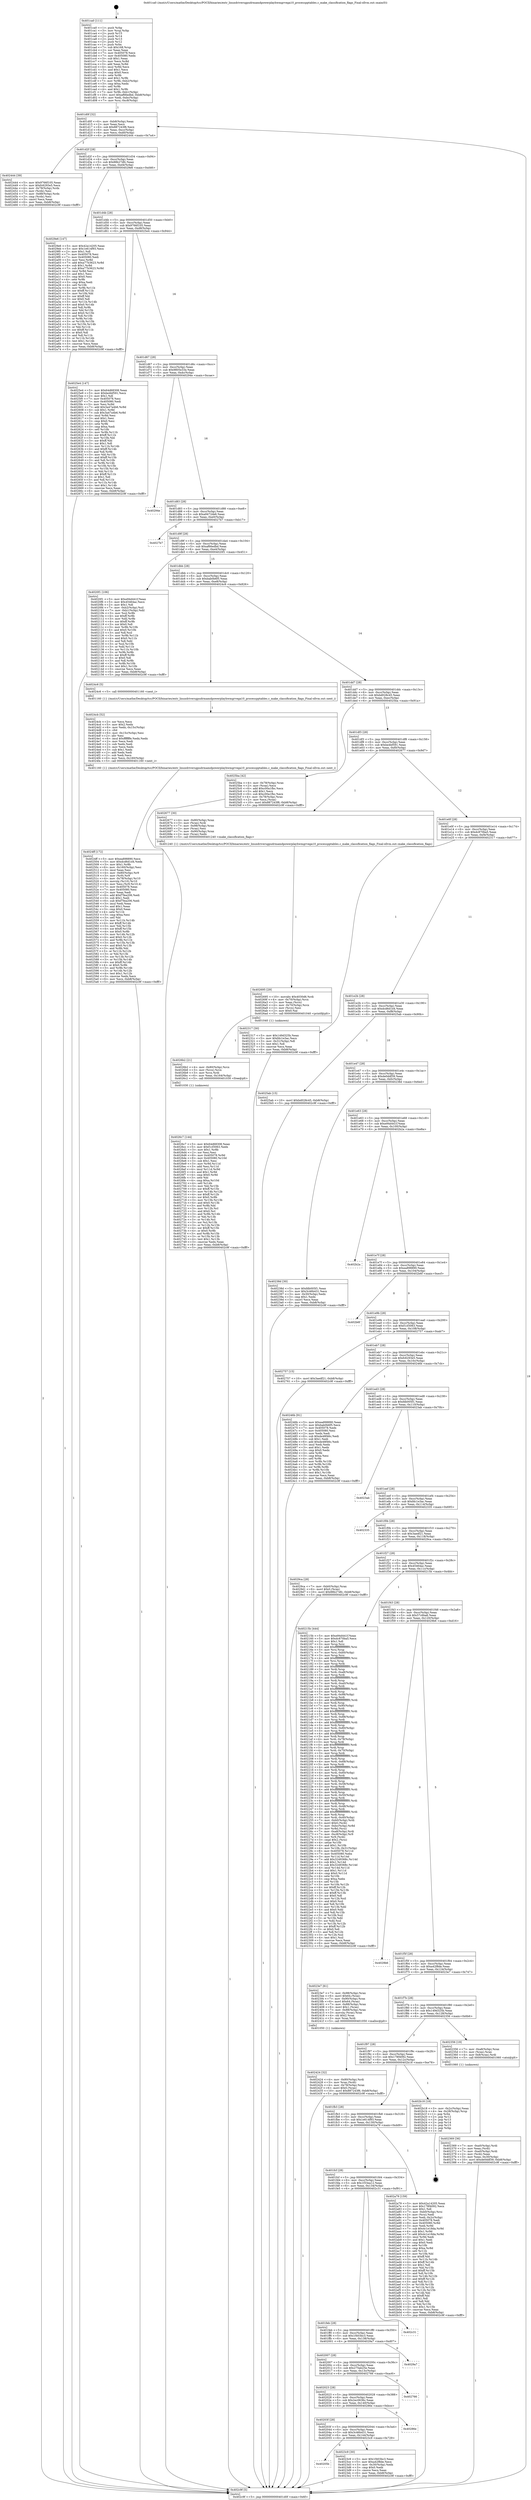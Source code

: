 digraph "0x401ca0" {
  label = "0x401ca0 (/mnt/c/Users/mathe/Desktop/tcc/POCII/binaries/extr_linuxdriversgpudrmamdpowerplayhwmgrvega10_processpptables.c_make_classification_flags_Final-ollvm.out::main(0))"
  labelloc = "t"
  node[shape=record]

  Entry [label="",width=0.3,height=0.3,shape=circle,fillcolor=black,style=filled]
  "0x401d0f" [label="{
     0x401d0f [32]\l
     | [instrs]\l
     &nbsp;&nbsp;0x401d0f \<+6\>: mov -0xb8(%rbp),%eax\l
     &nbsp;&nbsp;0x401d15 \<+2\>: mov %eax,%ecx\l
     &nbsp;&nbsp;0x401d17 \<+6\>: sub $0x887243f6,%ecx\l
     &nbsp;&nbsp;0x401d1d \<+6\>: mov %eax,-0xcc(%rbp)\l
     &nbsp;&nbsp;0x401d23 \<+6\>: mov %ecx,-0xd0(%rbp)\l
     &nbsp;&nbsp;0x401d29 \<+6\>: je 0000000000402444 \<main+0x7a4\>\l
  }"]
  "0x402444" [label="{
     0x402444 [39]\l
     | [instrs]\l
     &nbsp;&nbsp;0x402444 \<+5\>: mov $0x9766f105,%eax\l
     &nbsp;&nbsp;0x402449 \<+5\>: mov $0xfc6293e5,%ecx\l
     &nbsp;&nbsp;0x40244e \<+4\>: mov -0x78(%rbp),%rdx\l
     &nbsp;&nbsp;0x402452 \<+2\>: mov (%rdx),%esi\l
     &nbsp;&nbsp;0x402454 \<+7\>: mov -0x88(%rbp),%rdx\l
     &nbsp;&nbsp;0x40245b \<+2\>: cmp (%rdx),%esi\l
     &nbsp;&nbsp;0x40245d \<+3\>: cmovl %ecx,%eax\l
     &nbsp;&nbsp;0x402460 \<+6\>: mov %eax,-0xb8(%rbp)\l
     &nbsp;&nbsp;0x402466 \<+5\>: jmp 0000000000402c9f \<main+0xfff\>\l
  }"]
  "0x401d2f" [label="{
     0x401d2f [28]\l
     | [instrs]\l
     &nbsp;&nbsp;0x401d2f \<+5\>: jmp 0000000000401d34 \<main+0x94\>\l
     &nbsp;&nbsp;0x401d34 \<+6\>: mov -0xcc(%rbp),%eax\l
     &nbsp;&nbsp;0x401d3a \<+5\>: sub $0x88b27dfc,%eax\l
     &nbsp;&nbsp;0x401d3f \<+6\>: mov %eax,-0xd4(%rbp)\l
     &nbsp;&nbsp;0x401d45 \<+6\>: je 00000000004029e6 \<main+0xd46\>\l
  }"]
  Exit [label="",width=0.3,height=0.3,shape=circle,fillcolor=black,style=filled,peripheries=2]
  "0x4029e6" [label="{
     0x4029e6 [147]\l
     | [instrs]\l
     &nbsp;&nbsp;0x4029e6 \<+5\>: mov $0x42a14205,%eax\l
     &nbsp;&nbsp;0x4029eb \<+5\>: mov $0x1e614f93,%ecx\l
     &nbsp;&nbsp;0x4029f0 \<+2\>: mov $0x1,%dl\l
     &nbsp;&nbsp;0x4029f2 \<+7\>: mov 0x405078,%esi\l
     &nbsp;&nbsp;0x4029f9 \<+7\>: mov 0x405080,%edi\l
     &nbsp;&nbsp;0x402a00 \<+3\>: mov %esi,%r8d\l
     &nbsp;&nbsp;0x402a03 \<+7\>: add $0xa77b3623,%r8d\l
     &nbsp;&nbsp;0x402a0a \<+4\>: sub $0x1,%r8d\l
     &nbsp;&nbsp;0x402a0e \<+7\>: sub $0xa77b3623,%r8d\l
     &nbsp;&nbsp;0x402a15 \<+4\>: imul %r8d,%esi\l
     &nbsp;&nbsp;0x402a19 \<+3\>: and $0x1,%esi\l
     &nbsp;&nbsp;0x402a1c \<+3\>: cmp $0x0,%esi\l
     &nbsp;&nbsp;0x402a1f \<+4\>: sete %r9b\l
     &nbsp;&nbsp;0x402a23 \<+3\>: cmp $0xa,%edi\l
     &nbsp;&nbsp;0x402a26 \<+4\>: setl %r10b\l
     &nbsp;&nbsp;0x402a2a \<+3\>: mov %r9b,%r11b\l
     &nbsp;&nbsp;0x402a2d \<+4\>: xor $0xff,%r11b\l
     &nbsp;&nbsp;0x402a31 \<+3\>: mov %r10b,%bl\l
     &nbsp;&nbsp;0x402a34 \<+3\>: xor $0xff,%bl\l
     &nbsp;&nbsp;0x402a37 \<+3\>: xor $0x0,%dl\l
     &nbsp;&nbsp;0x402a3a \<+3\>: mov %r11b,%r14b\l
     &nbsp;&nbsp;0x402a3d \<+4\>: and $0x0,%r14b\l
     &nbsp;&nbsp;0x402a41 \<+3\>: and %dl,%r9b\l
     &nbsp;&nbsp;0x402a44 \<+3\>: mov %bl,%r15b\l
     &nbsp;&nbsp;0x402a47 \<+4\>: and $0x0,%r15b\l
     &nbsp;&nbsp;0x402a4b \<+3\>: and %dl,%r10b\l
     &nbsp;&nbsp;0x402a4e \<+3\>: or %r9b,%r14b\l
     &nbsp;&nbsp;0x402a51 \<+3\>: or %r10b,%r15b\l
     &nbsp;&nbsp;0x402a54 \<+3\>: xor %r15b,%r14b\l
     &nbsp;&nbsp;0x402a57 \<+3\>: or %bl,%r11b\l
     &nbsp;&nbsp;0x402a5a \<+4\>: xor $0xff,%r11b\l
     &nbsp;&nbsp;0x402a5e \<+3\>: or $0x0,%dl\l
     &nbsp;&nbsp;0x402a61 \<+3\>: and %dl,%r11b\l
     &nbsp;&nbsp;0x402a64 \<+3\>: or %r11b,%r14b\l
     &nbsp;&nbsp;0x402a67 \<+4\>: test $0x1,%r14b\l
     &nbsp;&nbsp;0x402a6b \<+3\>: cmovne %ecx,%eax\l
     &nbsp;&nbsp;0x402a6e \<+6\>: mov %eax,-0xb8(%rbp)\l
     &nbsp;&nbsp;0x402a74 \<+5\>: jmp 0000000000402c9f \<main+0xfff\>\l
  }"]
  "0x401d4b" [label="{
     0x401d4b [28]\l
     | [instrs]\l
     &nbsp;&nbsp;0x401d4b \<+5\>: jmp 0000000000401d50 \<main+0xb0\>\l
     &nbsp;&nbsp;0x401d50 \<+6\>: mov -0xcc(%rbp),%eax\l
     &nbsp;&nbsp;0x401d56 \<+5\>: sub $0x9766f105,%eax\l
     &nbsp;&nbsp;0x401d5b \<+6\>: mov %eax,-0xd8(%rbp)\l
     &nbsp;&nbsp;0x401d61 \<+6\>: je 00000000004025e4 \<main+0x944\>\l
  }"]
  "0x4026c7" [label="{
     0x4026c7 [144]\l
     | [instrs]\l
     &nbsp;&nbsp;0x4026c7 \<+5\>: mov $0x64d68308,%eax\l
     &nbsp;&nbsp;0x4026cc \<+5\>: mov $0xf1cf3063,%edx\l
     &nbsp;&nbsp;0x4026d1 \<+3\>: mov $0x1,%r8b\l
     &nbsp;&nbsp;0x4026d4 \<+2\>: xor %esi,%esi\l
     &nbsp;&nbsp;0x4026d6 \<+8\>: mov 0x405078,%r9d\l
     &nbsp;&nbsp;0x4026de \<+8\>: mov 0x405080,%r10d\l
     &nbsp;&nbsp;0x4026e6 \<+3\>: sub $0x1,%esi\l
     &nbsp;&nbsp;0x4026e9 \<+3\>: mov %r9d,%r11d\l
     &nbsp;&nbsp;0x4026ec \<+3\>: add %esi,%r11d\l
     &nbsp;&nbsp;0x4026ef \<+4\>: imul %r11d,%r9d\l
     &nbsp;&nbsp;0x4026f3 \<+4\>: and $0x1,%r9d\l
     &nbsp;&nbsp;0x4026f7 \<+4\>: cmp $0x0,%r9d\l
     &nbsp;&nbsp;0x4026fb \<+3\>: sete %bl\l
     &nbsp;&nbsp;0x4026fe \<+4\>: cmp $0xa,%r10d\l
     &nbsp;&nbsp;0x402702 \<+4\>: setl %r14b\l
     &nbsp;&nbsp;0x402706 \<+3\>: mov %bl,%r15b\l
     &nbsp;&nbsp;0x402709 \<+4\>: xor $0xff,%r15b\l
     &nbsp;&nbsp;0x40270d \<+3\>: mov %r14b,%r12b\l
     &nbsp;&nbsp;0x402710 \<+4\>: xor $0xff,%r12b\l
     &nbsp;&nbsp;0x402714 \<+4\>: xor $0x0,%r8b\l
     &nbsp;&nbsp;0x402718 \<+3\>: mov %r15b,%r13b\l
     &nbsp;&nbsp;0x40271b \<+4\>: and $0x0,%r13b\l
     &nbsp;&nbsp;0x40271f \<+3\>: and %r8b,%bl\l
     &nbsp;&nbsp;0x402722 \<+3\>: mov %r12b,%cl\l
     &nbsp;&nbsp;0x402725 \<+3\>: and $0x0,%cl\l
     &nbsp;&nbsp;0x402728 \<+3\>: and %r8b,%r14b\l
     &nbsp;&nbsp;0x40272b \<+3\>: or %bl,%r13b\l
     &nbsp;&nbsp;0x40272e \<+3\>: or %r14b,%cl\l
     &nbsp;&nbsp;0x402731 \<+3\>: xor %cl,%r13b\l
     &nbsp;&nbsp;0x402734 \<+3\>: or %r12b,%r15b\l
     &nbsp;&nbsp;0x402737 \<+4\>: xor $0xff,%r15b\l
     &nbsp;&nbsp;0x40273b \<+4\>: or $0x0,%r8b\l
     &nbsp;&nbsp;0x40273f \<+3\>: and %r8b,%r15b\l
     &nbsp;&nbsp;0x402742 \<+3\>: or %r15b,%r13b\l
     &nbsp;&nbsp;0x402745 \<+4\>: test $0x1,%r13b\l
     &nbsp;&nbsp;0x402749 \<+3\>: cmovne %edx,%eax\l
     &nbsp;&nbsp;0x40274c \<+6\>: mov %eax,-0xb8(%rbp)\l
     &nbsp;&nbsp;0x402752 \<+5\>: jmp 0000000000402c9f \<main+0xfff\>\l
  }"]
  "0x4025e4" [label="{
     0x4025e4 [147]\l
     | [instrs]\l
     &nbsp;&nbsp;0x4025e4 \<+5\>: mov $0x64d68308,%eax\l
     &nbsp;&nbsp;0x4025e9 \<+5\>: mov $0xbe4bf591,%ecx\l
     &nbsp;&nbsp;0x4025ee \<+2\>: mov $0x1,%dl\l
     &nbsp;&nbsp;0x4025f0 \<+7\>: mov 0x405078,%esi\l
     &nbsp;&nbsp;0x4025f7 \<+7\>: mov 0x405080,%edi\l
     &nbsp;&nbsp;0x4025fe \<+3\>: mov %esi,%r8d\l
     &nbsp;&nbsp;0x402601 \<+7\>: add $0x3a47a4b6,%r8d\l
     &nbsp;&nbsp;0x402608 \<+4\>: sub $0x1,%r8d\l
     &nbsp;&nbsp;0x40260c \<+7\>: sub $0x3a47a4b6,%r8d\l
     &nbsp;&nbsp;0x402613 \<+4\>: imul %r8d,%esi\l
     &nbsp;&nbsp;0x402617 \<+3\>: and $0x1,%esi\l
     &nbsp;&nbsp;0x40261a \<+3\>: cmp $0x0,%esi\l
     &nbsp;&nbsp;0x40261d \<+4\>: sete %r9b\l
     &nbsp;&nbsp;0x402621 \<+3\>: cmp $0xa,%edi\l
     &nbsp;&nbsp;0x402624 \<+4\>: setl %r10b\l
     &nbsp;&nbsp;0x402628 \<+3\>: mov %r9b,%r11b\l
     &nbsp;&nbsp;0x40262b \<+4\>: xor $0xff,%r11b\l
     &nbsp;&nbsp;0x40262f \<+3\>: mov %r10b,%bl\l
     &nbsp;&nbsp;0x402632 \<+3\>: xor $0xff,%bl\l
     &nbsp;&nbsp;0x402635 \<+3\>: xor $0x1,%dl\l
     &nbsp;&nbsp;0x402638 \<+3\>: mov %r11b,%r14b\l
     &nbsp;&nbsp;0x40263b \<+4\>: and $0xff,%r14b\l
     &nbsp;&nbsp;0x40263f \<+3\>: and %dl,%r9b\l
     &nbsp;&nbsp;0x402642 \<+3\>: mov %bl,%r15b\l
     &nbsp;&nbsp;0x402645 \<+4\>: and $0xff,%r15b\l
     &nbsp;&nbsp;0x402649 \<+3\>: and %dl,%r10b\l
     &nbsp;&nbsp;0x40264c \<+3\>: or %r9b,%r14b\l
     &nbsp;&nbsp;0x40264f \<+3\>: or %r10b,%r15b\l
     &nbsp;&nbsp;0x402652 \<+3\>: xor %r15b,%r14b\l
     &nbsp;&nbsp;0x402655 \<+3\>: or %bl,%r11b\l
     &nbsp;&nbsp;0x402658 \<+4\>: xor $0xff,%r11b\l
     &nbsp;&nbsp;0x40265c \<+3\>: or $0x1,%dl\l
     &nbsp;&nbsp;0x40265f \<+3\>: and %dl,%r11b\l
     &nbsp;&nbsp;0x402662 \<+3\>: or %r11b,%r14b\l
     &nbsp;&nbsp;0x402665 \<+4\>: test $0x1,%r14b\l
     &nbsp;&nbsp;0x402669 \<+3\>: cmovne %ecx,%eax\l
     &nbsp;&nbsp;0x40266c \<+6\>: mov %eax,-0xb8(%rbp)\l
     &nbsp;&nbsp;0x402672 \<+5\>: jmp 0000000000402c9f \<main+0xfff\>\l
  }"]
  "0x401d67" [label="{
     0x401d67 [28]\l
     | [instrs]\l
     &nbsp;&nbsp;0x401d67 \<+5\>: jmp 0000000000401d6c \<main+0xcc\>\l
     &nbsp;&nbsp;0x401d6c \<+6\>: mov -0xcc(%rbp),%eax\l
     &nbsp;&nbsp;0x401d72 \<+5\>: sub $0x9805e33e,%eax\l
     &nbsp;&nbsp;0x401d77 \<+6\>: mov %eax,-0xdc(%rbp)\l
     &nbsp;&nbsp;0x401d7d \<+6\>: je 000000000040294e \<main+0xcae\>\l
  }"]
  "0x4026b2" [label="{
     0x4026b2 [21]\l
     | [instrs]\l
     &nbsp;&nbsp;0x4026b2 \<+4\>: mov -0x80(%rbp),%rcx\l
     &nbsp;&nbsp;0x4026b6 \<+3\>: mov (%rcx),%rcx\l
     &nbsp;&nbsp;0x4026b9 \<+3\>: mov %rcx,%rdi\l
     &nbsp;&nbsp;0x4026bc \<+6\>: mov %eax,-0x164(%rbp)\l
     &nbsp;&nbsp;0x4026c2 \<+5\>: call 0000000000401030 \<free@plt\>\l
     | [calls]\l
     &nbsp;&nbsp;0x401030 \{1\} (unknown)\l
  }"]
  "0x40294e" [label="{
     0x40294e\l
  }", style=dashed]
  "0x401d83" [label="{
     0x401d83 [28]\l
     | [instrs]\l
     &nbsp;&nbsp;0x401d83 \<+5\>: jmp 0000000000401d88 \<main+0xe8\>\l
     &nbsp;&nbsp;0x401d88 \<+6\>: mov -0xcc(%rbp),%eax\l
     &nbsp;&nbsp;0x401d8e \<+5\>: sub $0xa9472de6,%eax\l
     &nbsp;&nbsp;0x401d93 \<+6\>: mov %eax,-0xe0(%rbp)\l
     &nbsp;&nbsp;0x401d99 \<+6\>: je 00000000004027b7 \<main+0xb17\>\l
  }"]
  "0x402695" [label="{
     0x402695 [29]\l
     | [instrs]\l
     &nbsp;&nbsp;0x402695 \<+10\>: movabs $0x4030d6,%rdi\l
     &nbsp;&nbsp;0x40269f \<+4\>: mov -0x70(%rbp),%rcx\l
     &nbsp;&nbsp;0x4026a3 \<+2\>: mov %eax,(%rcx)\l
     &nbsp;&nbsp;0x4026a5 \<+4\>: mov -0x70(%rbp),%rcx\l
     &nbsp;&nbsp;0x4026a9 \<+2\>: mov (%rcx),%esi\l
     &nbsp;&nbsp;0x4026ab \<+2\>: mov $0x0,%al\l
     &nbsp;&nbsp;0x4026ad \<+5\>: call 0000000000401040 \<printf@plt\>\l
     | [calls]\l
     &nbsp;&nbsp;0x401040 \{1\} (unknown)\l
  }"]
  "0x4027b7" [label="{
     0x4027b7\l
  }", style=dashed]
  "0x401d9f" [label="{
     0x401d9f [28]\l
     | [instrs]\l
     &nbsp;&nbsp;0x401d9f \<+5\>: jmp 0000000000401da4 \<main+0x104\>\l
     &nbsp;&nbsp;0x401da4 \<+6\>: mov -0xcc(%rbp),%eax\l
     &nbsp;&nbsp;0x401daa \<+5\>: sub $0xaf66edbd,%eax\l
     &nbsp;&nbsp;0x401daf \<+6\>: mov %eax,-0xe4(%rbp)\l
     &nbsp;&nbsp;0x401db5 \<+6\>: je 00000000004020f1 \<main+0x451\>\l
  }"]
  "0x4024ff" [label="{
     0x4024ff [172]\l
     | [instrs]\l
     &nbsp;&nbsp;0x4024ff \<+5\>: mov $0xea898890,%ecx\l
     &nbsp;&nbsp;0x402504 \<+5\>: mov $0xdcd6d1d4,%edx\l
     &nbsp;&nbsp;0x402509 \<+3\>: mov $0x1,%r8b\l
     &nbsp;&nbsp;0x40250c \<+6\>: mov -0x160(%rbp),%esi\l
     &nbsp;&nbsp;0x402512 \<+3\>: imul %eax,%esi\l
     &nbsp;&nbsp;0x402515 \<+4\>: mov -0x80(%rbp),%r9\l
     &nbsp;&nbsp;0x402519 \<+3\>: mov (%r9),%r9\l
     &nbsp;&nbsp;0x40251c \<+4\>: mov -0x78(%rbp),%r10\l
     &nbsp;&nbsp;0x402520 \<+3\>: movslq (%r10),%r10\l
     &nbsp;&nbsp;0x402523 \<+4\>: mov %esi,(%r9,%r10,4)\l
     &nbsp;&nbsp;0x402527 \<+7\>: mov 0x405078,%eax\l
     &nbsp;&nbsp;0x40252e \<+7\>: mov 0x405080,%esi\l
     &nbsp;&nbsp;0x402535 \<+2\>: mov %eax,%edi\l
     &nbsp;&nbsp;0x402537 \<+6\>: add $0xf7fea206,%edi\l
     &nbsp;&nbsp;0x40253d \<+3\>: sub $0x1,%edi\l
     &nbsp;&nbsp;0x402540 \<+6\>: sub $0xf7fea206,%edi\l
     &nbsp;&nbsp;0x402546 \<+3\>: imul %edi,%eax\l
     &nbsp;&nbsp;0x402549 \<+3\>: and $0x1,%eax\l
     &nbsp;&nbsp;0x40254c \<+3\>: cmp $0x0,%eax\l
     &nbsp;&nbsp;0x40254f \<+4\>: sete %r11b\l
     &nbsp;&nbsp;0x402553 \<+3\>: cmp $0xa,%esi\l
     &nbsp;&nbsp;0x402556 \<+3\>: setl %bl\l
     &nbsp;&nbsp;0x402559 \<+3\>: mov %r11b,%r14b\l
     &nbsp;&nbsp;0x40255c \<+4\>: xor $0xff,%r14b\l
     &nbsp;&nbsp;0x402560 \<+3\>: mov %bl,%r15b\l
     &nbsp;&nbsp;0x402563 \<+4\>: xor $0xff,%r15b\l
     &nbsp;&nbsp;0x402567 \<+4\>: xor $0x0,%r8b\l
     &nbsp;&nbsp;0x40256b \<+3\>: mov %r14b,%r12b\l
     &nbsp;&nbsp;0x40256e \<+4\>: and $0x0,%r12b\l
     &nbsp;&nbsp;0x402572 \<+3\>: and %r8b,%r11b\l
     &nbsp;&nbsp;0x402575 \<+3\>: mov %r15b,%r13b\l
     &nbsp;&nbsp;0x402578 \<+4\>: and $0x0,%r13b\l
     &nbsp;&nbsp;0x40257c \<+3\>: and %r8b,%bl\l
     &nbsp;&nbsp;0x40257f \<+3\>: or %r11b,%r12b\l
     &nbsp;&nbsp;0x402582 \<+3\>: or %bl,%r13b\l
     &nbsp;&nbsp;0x402585 \<+3\>: xor %r13b,%r12b\l
     &nbsp;&nbsp;0x402588 \<+3\>: or %r15b,%r14b\l
     &nbsp;&nbsp;0x40258b \<+4\>: xor $0xff,%r14b\l
     &nbsp;&nbsp;0x40258f \<+4\>: or $0x0,%r8b\l
     &nbsp;&nbsp;0x402593 \<+3\>: and %r8b,%r14b\l
     &nbsp;&nbsp;0x402596 \<+3\>: or %r14b,%r12b\l
     &nbsp;&nbsp;0x402599 \<+4\>: test $0x1,%r12b\l
     &nbsp;&nbsp;0x40259d \<+3\>: cmovne %edx,%ecx\l
     &nbsp;&nbsp;0x4025a0 \<+6\>: mov %ecx,-0xb8(%rbp)\l
     &nbsp;&nbsp;0x4025a6 \<+5\>: jmp 0000000000402c9f \<main+0xfff\>\l
  }"]
  "0x4020f1" [label="{
     0x4020f1 [106]\l
     | [instrs]\l
     &nbsp;&nbsp;0x4020f1 \<+5\>: mov $0xe94d441f,%eax\l
     &nbsp;&nbsp;0x4020f6 \<+5\>: mov $0x45464ac,%ecx\l
     &nbsp;&nbsp;0x4020fb \<+2\>: mov $0x1,%dl\l
     &nbsp;&nbsp;0x4020fd \<+7\>: mov -0xb2(%rbp),%sil\l
     &nbsp;&nbsp;0x402104 \<+7\>: mov -0xb1(%rbp),%dil\l
     &nbsp;&nbsp;0x40210b \<+3\>: mov %sil,%r8b\l
     &nbsp;&nbsp;0x40210e \<+4\>: xor $0xff,%r8b\l
     &nbsp;&nbsp;0x402112 \<+3\>: mov %dil,%r9b\l
     &nbsp;&nbsp;0x402115 \<+4\>: xor $0xff,%r9b\l
     &nbsp;&nbsp;0x402119 \<+3\>: xor $0x0,%dl\l
     &nbsp;&nbsp;0x40211c \<+3\>: mov %r8b,%r10b\l
     &nbsp;&nbsp;0x40211f \<+4\>: and $0x0,%r10b\l
     &nbsp;&nbsp;0x402123 \<+3\>: and %dl,%sil\l
     &nbsp;&nbsp;0x402126 \<+3\>: mov %r9b,%r11b\l
     &nbsp;&nbsp;0x402129 \<+4\>: and $0x0,%r11b\l
     &nbsp;&nbsp;0x40212d \<+3\>: and %dl,%dil\l
     &nbsp;&nbsp;0x402130 \<+3\>: or %sil,%r10b\l
     &nbsp;&nbsp;0x402133 \<+3\>: or %dil,%r11b\l
     &nbsp;&nbsp;0x402136 \<+3\>: xor %r11b,%r10b\l
     &nbsp;&nbsp;0x402139 \<+3\>: or %r9b,%r8b\l
     &nbsp;&nbsp;0x40213c \<+4\>: xor $0xff,%r8b\l
     &nbsp;&nbsp;0x402140 \<+3\>: or $0x0,%dl\l
     &nbsp;&nbsp;0x402143 \<+3\>: and %dl,%r8b\l
     &nbsp;&nbsp;0x402146 \<+3\>: or %r8b,%r10b\l
     &nbsp;&nbsp;0x402149 \<+4\>: test $0x1,%r10b\l
     &nbsp;&nbsp;0x40214d \<+3\>: cmovne %ecx,%eax\l
     &nbsp;&nbsp;0x402150 \<+6\>: mov %eax,-0xb8(%rbp)\l
     &nbsp;&nbsp;0x402156 \<+5\>: jmp 0000000000402c9f \<main+0xfff\>\l
  }"]
  "0x401dbb" [label="{
     0x401dbb [28]\l
     | [instrs]\l
     &nbsp;&nbsp;0x401dbb \<+5\>: jmp 0000000000401dc0 \<main+0x120\>\l
     &nbsp;&nbsp;0x401dc0 \<+6\>: mov -0xcc(%rbp),%eax\l
     &nbsp;&nbsp;0x401dc6 \<+5\>: sub $0xbab0b6f5,%eax\l
     &nbsp;&nbsp;0x401dcb \<+6\>: mov %eax,-0xe8(%rbp)\l
     &nbsp;&nbsp;0x401dd1 \<+6\>: je 00000000004024c6 \<main+0x826\>\l
  }"]
  "0x402c9f" [label="{
     0x402c9f [5]\l
     | [instrs]\l
     &nbsp;&nbsp;0x402c9f \<+5\>: jmp 0000000000401d0f \<main+0x6f\>\l
  }"]
  "0x401ca0" [label="{
     0x401ca0 [111]\l
     | [instrs]\l
     &nbsp;&nbsp;0x401ca0 \<+1\>: push %rbp\l
     &nbsp;&nbsp;0x401ca1 \<+3\>: mov %rsp,%rbp\l
     &nbsp;&nbsp;0x401ca4 \<+2\>: push %r15\l
     &nbsp;&nbsp;0x401ca6 \<+2\>: push %r14\l
     &nbsp;&nbsp;0x401ca8 \<+2\>: push %r13\l
     &nbsp;&nbsp;0x401caa \<+2\>: push %r12\l
     &nbsp;&nbsp;0x401cac \<+1\>: push %rbx\l
     &nbsp;&nbsp;0x401cad \<+7\>: sub $0x168,%rsp\l
     &nbsp;&nbsp;0x401cb4 \<+2\>: xor %eax,%eax\l
     &nbsp;&nbsp;0x401cb6 \<+7\>: mov 0x405078,%ecx\l
     &nbsp;&nbsp;0x401cbd \<+7\>: mov 0x405080,%edx\l
     &nbsp;&nbsp;0x401cc4 \<+3\>: sub $0x1,%eax\l
     &nbsp;&nbsp;0x401cc7 \<+3\>: mov %ecx,%r8d\l
     &nbsp;&nbsp;0x401cca \<+3\>: add %eax,%r8d\l
     &nbsp;&nbsp;0x401ccd \<+4\>: imul %r8d,%ecx\l
     &nbsp;&nbsp;0x401cd1 \<+3\>: and $0x1,%ecx\l
     &nbsp;&nbsp;0x401cd4 \<+3\>: cmp $0x0,%ecx\l
     &nbsp;&nbsp;0x401cd7 \<+4\>: sete %r9b\l
     &nbsp;&nbsp;0x401cdb \<+4\>: and $0x1,%r9b\l
     &nbsp;&nbsp;0x401cdf \<+7\>: mov %r9b,-0xb2(%rbp)\l
     &nbsp;&nbsp;0x401ce6 \<+3\>: cmp $0xa,%edx\l
     &nbsp;&nbsp;0x401ce9 \<+4\>: setl %r9b\l
     &nbsp;&nbsp;0x401ced \<+4\>: and $0x1,%r9b\l
     &nbsp;&nbsp;0x401cf1 \<+7\>: mov %r9b,-0xb1(%rbp)\l
     &nbsp;&nbsp;0x401cf8 \<+10\>: movl $0xaf66edbd,-0xb8(%rbp)\l
     &nbsp;&nbsp;0x401d02 \<+6\>: mov %edi,-0xbc(%rbp)\l
     &nbsp;&nbsp;0x401d08 \<+7\>: mov %rsi,-0xc8(%rbp)\l
  }"]
  "0x4024cb" [label="{
     0x4024cb [52]\l
     | [instrs]\l
     &nbsp;&nbsp;0x4024cb \<+2\>: xor %ecx,%ecx\l
     &nbsp;&nbsp;0x4024cd \<+5\>: mov $0x2,%edx\l
     &nbsp;&nbsp;0x4024d2 \<+6\>: mov %edx,-0x15c(%rbp)\l
     &nbsp;&nbsp;0x4024d8 \<+1\>: cltd\l
     &nbsp;&nbsp;0x4024d9 \<+6\>: mov -0x15c(%rbp),%esi\l
     &nbsp;&nbsp;0x4024df \<+2\>: idiv %esi\l
     &nbsp;&nbsp;0x4024e1 \<+6\>: imul $0xfffffffe,%edx,%edx\l
     &nbsp;&nbsp;0x4024e7 \<+2\>: mov %ecx,%edi\l
     &nbsp;&nbsp;0x4024e9 \<+2\>: sub %edx,%edi\l
     &nbsp;&nbsp;0x4024eb \<+2\>: mov %ecx,%edx\l
     &nbsp;&nbsp;0x4024ed \<+3\>: sub $0x1,%edx\l
     &nbsp;&nbsp;0x4024f0 \<+2\>: add %edx,%edi\l
     &nbsp;&nbsp;0x4024f2 \<+2\>: sub %edi,%ecx\l
     &nbsp;&nbsp;0x4024f4 \<+6\>: mov %ecx,-0x160(%rbp)\l
     &nbsp;&nbsp;0x4024fa \<+5\>: call 0000000000401160 \<next_i\>\l
     | [calls]\l
     &nbsp;&nbsp;0x401160 \{1\} (/mnt/c/Users/mathe/Desktop/tcc/POCII/binaries/extr_linuxdriversgpudrmamdpowerplayhwmgrvega10_processpptables.c_make_classification_flags_Final-ollvm.out::next_i)\l
  }"]
  "0x4024c6" [label="{
     0x4024c6 [5]\l
     | [instrs]\l
     &nbsp;&nbsp;0x4024c6 \<+5\>: call 0000000000401160 \<next_i\>\l
     | [calls]\l
     &nbsp;&nbsp;0x401160 \{1\} (/mnt/c/Users/mathe/Desktop/tcc/POCII/binaries/extr_linuxdriversgpudrmamdpowerplayhwmgrvega10_processpptables.c_make_classification_flags_Final-ollvm.out::next_i)\l
  }"]
  "0x401dd7" [label="{
     0x401dd7 [28]\l
     | [instrs]\l
     &nbsp;&nbsp;0x401dd7 \<+5\>: jmp 0000000000401ddc \<main+0x13c\>\l
     &nbsp;&nbsp;0x401ddc \<+6\>: mov -0xcc(%rbp),%eax\l
     &nbsp;&nbsp;0x401de2 \<+5\>: sub $0xbd028c45,%eax\l
     &nbsp;&nbsp;0x401de7 \<+6\>: mov %eax,-0xec(%rbp)\l
     &nbsp;&nbsp;0x401ded \<+6\>: je 00000000004025ba \<main+0x91a\>\l
  }"]
  "0x402424" [label="{
     0x402424 [32]\l
     | [instrs]\l
     &nbsp;&nbsp;0x402424 \<+4\>: mov -0x80(%rbp),%rdi\l
     &nbsp;&nbsp;0x402428 \<+3\>: mov %rax,(%rdi)\l
     &nbsp;&nbsp;0x40242b \<+4\>: mov -0x78(%rbp),%rax\l
     &nbsp;&nbsp;0x40242f \<+6\>: movl $0x0,(%rax)\l
     &nbsp;&nbsp;0x402435 \<+10\>: movl $0x887243f6,-0xb8(%rbp)\l
     &nbsp;&nbsp;0x40243f \<+5\>: jmp 0000000000402c9f \<main+0xfff\>\l
  }"]
  "0x4025ba" [label="{
     0x4025ba [42]\l
     | [instrs]\l
     &nbsp;&nbsp;0x4025ba \<+4\>: mov -0x78(%rbp),%rax\l
     &nbsp;&nbsp;0x4025be \<+2\>: mov (%rax),%ecx\l
     &nbsp;&nbsp;0x4025c0 \<+6\>: add $0xc00a1fbc,%ecx\l
     &nbsp;&nbsp;0x4025c6 \<+3\>: add $0x1,%ecx\l
     &nbsp;&nbsp;0x4025c9 \<+6\>: sub $0xc00a1fbc,%ecx\l
     &nbsp;&nbsp;0x4025cf \<+4\>: mov -0x78(%rbp),%rax\l
     &nbsp;&nbsp;0x4025d3 \<+2\>: mov %ecx,(%rax)\l
     &nbsp;&nbsp;0x4025d5 \<+10\>: movl $0x887243f6,-0xb8(%rbp)\l
     &nbsp;&nbsp;0x4025df \<+5\>: jmp 0000000000402c9f \<main+0xfff\>\l
  }"]
  "0x401df3" [label="{
     0x401df3 [28]\l
     | [instrs]\l
     &nbsp;&nbsp;0x401df3 \<+5\>: jmp 0000000000401df8 \<main+0x158\>\l
     &nbsp;&nbsp;0x401df8 \<+6\>: mov -0xcc(%rbp),%eax\l
     &nbsp;&nbsp;0x401dfe \<+5\>: sub $0xbe4bf591,%eax\l
     &nbsp;&nbsp;0x401e03 \<+6\>: mov %eax,-0xf0(%rbp)\l
     &nbsp;&nbsp;0x401e09 \<+6\>: je 0000000000402677 \<main+0x9d7\>\l
  }"]
  "0x40205b" [label="{
     0x40205b\l
  }", style=dashed]
  "0x402677" [label="{
     0x402677 [30]\l
     | [instrs]\l
     &nbsp;&nbsp;0x402677 \<+4\>: mov -0x80(%rbp),%rax\l
     &nbsp;&nbsp;0x40267b \<+3\>: mov (%rax),%rdi\l
     &nbsp;&nbsp;0x40267e \<+7\>: mov -0x98(%rbp),%rax\l
     &nbsp;&nbsp;0x402685 \<+2\>: mov (%rax),%esi\l
     &nbsp;&nbsp;0x402687 \<+7\>: mov -0x90(%rbp),%rax\l
     &nbsp;&nbsp;0x40268e \<+2\>: mov (%rax),%edx\l
     &nbsp;&nbsp;0x402690 \<+5\>: call 0000000000401240 \<make_classification_flags\>\l
     | [calls]\l
     &nbsp;&nbsp;0x401240 \{1\} (/mnt/c/Users/mathe/Desktop/tcc/POCII/binaries/extr_linuxdriversgpudrmamdpowerplayhwmgrvega10_processpptables.c_make_classification_flags_Final-ollvm.out::make_classification_flags)\l
  }"]
  "0x401e0f" [label="{
     0x401e0f [28]\l
     | [instrs]\l
     &nbsp;&nbsp;0x401e0f \<+5\>: jmp 0000000000401e14 \<main+0x174\>\l
     &nbsp;&nbsp;0x401e14 \<+6\>: mov -0xcc(%rbp),%eax\l
     &nbsp;&nbsp;0x401e1a \<+5\>: sub $0xdc870ba5,%eax\l
     &nbsp;&nbsp;0x401e1f \<+6\>: mov %eax,-0xf4(%rbp)\l
     &nbsp;&nbsp;0x401e25 \<+6\>: je 0000000000402317 \<main+0x677\>\l
  }"]
  "0x4023c9" [label="{
     0x4023c9 [30]\l
     | [instrs]\l
     &nbsp;&nbsp;0x4023c9 \<+5\>: mov $0x1f403bc3,%eax\l
     &nbsp;&nbsp;0x4023ce \<+5\>: mov $0xa42f8de,%ecx\l
     &nbsp;&nbsp;0x4023d3 \<+3\>: mov -0x30(%rbp),%edx\l
     &nbsp;&nbsp;0x4023d6 \<+3\>: cmp $0x0,%edx\l
     &nbsp;&nbsp;0x4023d9 \<+3\>: cmove %ecx,%eax\l
     &nbsp;&nbsp;0x4023dc \<+6\>: mov %eax,-0xb8(%rbp)\l
     &nbsp;&nbsp;0x4023e2 \<+5\>: jmp 0000000000402c9f \<main+0xfff\>\l
  }"]
  "0x402317" [label="{
     0x402317 [30]\l
     | [instrs]\l
     &nbsp;&nbsp;0x402317 \<+5\>: mov $0x149d325b,%eax\l
     &nbsp;&nbsp;0x40231c \<+5\>: mov $0xfdc1e3ac,%ecx\l
     &nbsp;&nbsp;0x402321 \<+3\>: mov -0x31(%rbp),%dl\l
     &nbsp;&nbsp;0x402324 \<+3\>: test $0x1,%dl\l
     &nbsp;&nbsp;0x402327 \<+3\>: cmovne %ecx,%eax\l
     &nbsp;&nbsp;0x40232a \<+6\>: mov %eax,-0xb8(%rbp)\l
     &nbsp;&nbsp;0x402330 \<+5\>: jmp 0000000000402c9f \<main+0xfff\>\l
  }"]
  "0x401e2b" [label="{
     0x401e2b [28]\l
     | [instrs]\l
     &nbsp;&nbsp;0x401e2b \<+5\>: jmp 0000000000401e30 \<main+0x190\>\l
     &nbsp;&nbsp;0x401e30 \<+6\>: mov -0xcc(%rbp),%eax\l
     &nbsp;&nbsp;0x401e36 \<+5\>: sub $0xdcd6d1d4,%eax\l
     &nbsp;&nbsp;0x401e3b \<+6\>: mov %eax,-0xf8(%rbp)\l
     &nbsp;&nbsp;0x401e41 \<+6\>: je 00000000004025ab \<main+0x90b\>\l
  }"]
  "0x40203f" [label="{
     0x40203f [28]\l
     | [instrs]\l
     &nbsp;&nbsp;0x40203f \<+5\>: jmp 0000000000402044 \<main+0x3a4\>\l
     &nbsp;&nbsp;0x402044 \<+6\>: mov -0xcc(%rbp),%eax\l
     &nbsp;&nbsp;0x40204a \<+5\>: sub $0x3c46b431,%eax\l
     &nbsp;&nbsp;0x40204f \<+6\>: mov %eax,-0x144(%rbp)\l
     &nbsp;&nbsp;0x402055 \<+6\>: je 00000000004023c9 \<main+0x729\>\l
  }"]
  "0x4025ab" [label="{
     0x4025ab [15]\l
     | [instrs]\l
     &nbsp;&nbsp;0x4025ab \<+10\>: movl $0xbd028c45,-0xb8(%rbp)\l
     &nbsp;&nbsp;0x4025b5 \<+5\>: jmp 0000000000402c9f \<main+0xfff\>\l
  }"]
  "0x401e47" [label="{
     0x401e47 [28]\l
     | [instrs]\l
     &nbsp;&nbsp;0x401e47 \<+5\>: jmp 0000000000401e4c \<main+0x1ac\>\l
     &nbsp;&nbsp;0x401e4c \<+6\>: mov -0xcc(%rbp),%eax\l
     &nbsp;&nbsp;0x401e52 \<+5\>: sub $0xde0ddf39,%eax\l
     &nbsp;&nbsp;0x401e57 \<+6\>: mov %eax,-0xfc(%rbp)\l
     &nbsp;&nbsp;0x401e5d \<+6\>: je 000000000040238d \<main+0x6ed\>\l
  }"]
  "0x40286e" [label="{
     0x40286e\l
  }", style=dashed]
  "0x40238d" [label="{
     0x40238d [30]\l
     | [instrs]\l
     &nbsp;&nbsp;0x40238d \<+5\>: mov $0xfdb005f1,%eax\l
     &nbsp;&nbsp;0x402392 \<+5\>: mov $0x3c46b431,%ecx\l
     &nbsp;&nbsp;0x402397 \<+3\>: mov -0x30(%rbp),%edx\l
     &nbsp;&nbsp;0x40239a \<+3\>: cmp $0x1,%edx\l
     &nbsp;&nbsp;0x40239d \<+3\>: cmovl %ecx,%eax\l
     &nbsp;&nbsp;0x4023a0 \<+6\>: mov %eax,-0xb8(%rbp)\l
     &nbsp;&nbsp;0x4023a6 \<+5\>: jmp 0000000000402c9f \<main+0xfff\>\l
  }"]
  "0x401e63" [label="{
     0x401e63 [28]\l
     | [instrs]\l
     &nbsp;&nbsp;0x401e63 \<+5\>: jmp 0000000000401e68 \<main+0x1c8\>\l
     &nbsp;&nbsp;0x401e68 \<+6\>: mov -0xcc(%rbp),%eax\l
     &nbsp;&nbsp;0x401e6e \<+5\>: sub $0xe94d441f,%eax\l
     &nbsp;&nbsp;0x401e73 \<+6\>: mov %eax,-0x100(%rbp)\l
     &nbsp;&nbsp;0x401e79 \<+6\>: je 0000000000402b2a \<main+0xe8a\>\l
  }"]
  "0x402023" [label="{
     0x402023 [28]\l
     | [instrs]\l
     &nbsp;&nbsp;0x402023 \<+5\>: jmp 0000000000402028 \<main+0x388\>\l
     &nbsp;&nbsp;0x402028 \<+6\>: mov -0xcc(%rbp),%eax\l
     &nbsp;&nbsp;0x40202e \<+5\>: sub $0x2ec0636c,%eax\l
     &nbsp;&nbsp;0x402033 \<+6\>: mov %eax,-0x140(%rbp)\l
     &nbsp;&nbsp;0x402039 \<+6\>: je 000000000040286e \<main+0xbce\>\l
  }"]
  "0x402b2a" [label="{
     0x402b2a\l
  }", style=dashed]
  "0x401e7f" [label="{
     0x401e7f [28]\l
     | [instrs]\l
     &nbsp;&nbsp;0x401e7f \<+5\>: jmp 0000000000401e84 \<main+0x1e4\>\l
     &nbsp;&nbsp;0x401e84 \<+6\>: mov -0xcc(%rbp),%eax\l
     &nbsp;&nbsp;0x401e8a \<+5\>: sub $0xea898890,%eax\l
     &nbsp;&nbsp;0x401e8f \<+6\>: mov %eax,-0x104(%rbp)\l
     &nbsp;&nbsp;0x401e95 \<+6\>: je 0000000000402b6f \<main+0xecf\>\l
  }"]
  "0x402766" [label="{
     0x402766\l
  }", style=dashed]
  "0x402b6f" [label="{
     0x402b6f\l
  }", style=dashed]
  "0x401e9b" [label="{
     0x401e9b [28]\l
     | [instrs]\l
     &nbsp;&nbsp;0x401e9b \<+5\>: jmp 0000000000401ea0 \<main+0x200\>\l
     &nbsp;&nbsp;0x401ea0 \<+6\>: mov -0xcc(%rbp),%eax\l
     &nbsp;&nbsp;0x401ea6 \<+5\>: sub $0xf1cf3063,%eax\l
     &nbsp;&nbsp;0x401eab \<+6\>: mov %eax,-0x108(%rbp)\l
     &nbsp;&nbsp;0x401eb1 \<+6\>: je 0000000000402757 \<main+0xab7\>\l
  }"]
  "0x402007" [label="{
     0x402007 [28]\l
     | [instrs]\l
     &nbsp;&nbsp;0x402007 \<+5\>: jmp 000000000040200c \<main+0x36c\>\l
     &nbsp;&nbsp;0x40200c \<+6\>: mov -0xcc(%rbp),%eax\l
     &nbsp;&nbsp;0x402012 \<+5\>: sub $0x275ab25e,%eax\l
     &nbsp;&nbsp;0x402017 \<+6\>: mov %eax,-0x13c(%rbp)\l
     &nbsp;&nbsp;0x40201d \<+6\>: je 0000000000402766 \<main+0xac6\>\l
  }"]
  "0x402757" [label="{
     0x402757 [15]\l
     | [instrs]\l
     &nbsp;&nbsp;0x402757 \<+10\>: movl $0x3aedf21,-0xb8(%rbp)\l
     &nbsp;&nbsp;0x402761 \<+5\>: jmp 0000000000402c9f \<main+0xfff\>\l
  }"]
  "0x401eb7" [label="{
     0x401eb7 [28]\l
     | [instrs]\l
     &nbsp;&nbsp;0x401eb7 \<+5\>: jmp 0000000000401ebc \<main+0x21c\>\l
     &nbsp;&nbsp;0x401ebc \<+6\>: mov -0xcc(%rbp),%eax\l
     &nbsp;&nbsp;0x401ec2 \<+5\>: sub $0xfc6293e5,%eax\l
     &nbsp;&nbsp;0x401ec7 \<+6\>: mov %eax,-0x10c(%rbp)\l
     &nbsp;&nbsp;0x401ecd \<+6\>: je 000000000040246b \<main+0x7cb\>\l
  }"]
  "0x4029a7" [label="{
     0x4029a7\l
  }", style=dashed]
  "0x40246b" [label="{
     0x40246b [91]\l
     | [instrs]\l
     &nbsp;&nbsp;0x40246b \<+5\>: mov $0xea898890,%eax\l
     &nbsp;&nbsp;0x402470 \<+5\>: mov $0xbab0b6f5,%ecx\l
     &nbsp;&nbsp;0x402475 \<+7\>: mov 0x405078,%edx\l
     &nbsp;&nbsp;0x40247c \<+7\>: mov 0x405080,%esi\l
     &nbsp;&nbsp;0x402483 \<+2\>: mov %edx,%edi\l
     &nbsp;&nbsp;0x402485 \<+6\>: sub $0xde48f46c,%edi\l
     &nbsp;&nbsp;0x40248b \<+3\>: sub $0x1,%edi\l
     &nbsp;&nbsp;0x40248e \<+6\>: add $0xde48f46c,%edi\l
     &nbsp;&nbsp;0x402494 \<+3\>: imul %edi,%edx\l
     &nbsp;&nbsp;0x402497 \<+3\>: and $0x1,%edx\l
     &nbsp;&nbsp;0x40249a \<+3\>: cmp $0x0,%edx\l
     &nbsp;&nbsp;0x40249d \<+4\>: sete %r8b\l
     &nbsp;&nbsp;0x4024a1 \<+3\>: cmp $0xa,%esi\l
     &nbsp;&nbsp;0x4024a4 \<+4\>: setl %r9b\l
     &nbsp;&nbsp;0x4024a8 \<+3\>: mov %r8b,%r10b\l
     &nbsp;&nbsp;0x4024ab \<+3\>: and %r9b,%r10b\l
     &nbsp;&nbsp;0x4024ae \<+3\>: xor %r9b,%r8b\l
     &nbsp;&nbsp;0x4024b1 \<+3\>: or %r8b,%r10b\l
     &nbsp;&nbsp;0x4024b4 \<+4\>: test $0x1,%r10b\l
     &nbsp;&nbsp;0x4024b8 \<+3\>: cmovne %ecx,%eax\l
     &nbsp;&nbsp;0x4024bb \<+6\>: mov %eax,-0xb8(%rbp)\l
     &nbsp;&nbsp;0x4024c1 \<+5\>: jmp 0000000000402c9f \<main+0xfff\>\l
  }"]
  "0x401ed3" [label="{
     0x401ed3 [28]\l
     | [instrs]\l
     &nbsp;&nbsp;0x401ed3 \<+5\>: jmp 0000000000401ed8 \<main+0x238\>\l
     &nbsp;&nbsp;0x401ed8 \<+6\>: mov -0xcc(%rbp),%eax\l
     &nbsp;&nbsp;0x401ede \<+5\>: sub $0xfdb005f1,%eax\l
     &nbsp;&nbsp;0x401ee3 \<+6\>: mov %eax,-0x110(%rbp)\l
     &nbsp;&nbsp;0x401ee9 \<+6\>: je 00000000004023ab \<main+0x70b\>\l
  }"]
  "0x401feb" [label="{
     0x401feb [28]\l
     | [instrs]\l
     &nbsp;&nbsp;0x401feb \<+5\>: jmp 0000000000401ff0 \<main+0x350\>\l
     &nbsp;&nbsp;0x401ff0 \<+6\>: mov -0xcc(%rbp),%eax\l
     &nbsp;&nbsp;0x401ff6 \<+5\>: sub $0x1f403bc3,%eax\l
     &nbsp;&nbsp;0x401ffb \<+6\>: mov %eax,-0x138(%rbp)\l
     &nbsp;&nbsp;0x402001 \<+6\>: je 00000000004029a7 \<main+0xd07\>\l
  }"]
  "0x4023ab" [label="{
     0x4023ab\l
  }", style=dashed]
  "0x401eef" [label="{
     0x401eef [28]\l
     | [instrs]\l
     &nbsp;&nbsp;0x401eef \<+5\>: jmp 0000000000401ef4 \<main+0x254\>\l
     &nbsp;&nbsp;0x401ef4 \<+6\>: mov -0xcc(%rbp),%eax\l
     &nbsp;&nbsp;0x401efa \<+5\>: sub $0xfdc1e3ac,%eax\l
     &nbsp;&nbsp;0x401eff \<+6\>: mov %eax,-0x114(%rbp)\l
     &nbsp;&nbsp;0x401f05 \<+6\>: je 0000000000402335 \<main+0x695\>\l
  }"]
  "0x402c31" [label="{
     0x402c31\l
  }", style=dashed]
  "0x402335" [label="{
     0x402335\l
  }", style=dashed]
  "0x401f0b" [label="{
     0x401f0b [28]\l
     | [instrs]\l
     &nbsp;&nbsp;0x401f0b \<+5\>: jmp 0000000000401f10 \<main+0x270\>\l
     &nbsp;&nbsp;0x401f10 \<+6\>: mov -0xcc(%rbp),%eax\l
     &nbsp;&nbsp;0x401f16 \<+5\>: sub $0x3aedf21,%eax\l
     &nbsp;&nbsp;0x401f1b \<+6\>: mov %eax,-0x118(%rbp)\l
     &nbsp;&nbsp;0x401f21 \<+6\>: je 00000000004029ca \<main+0xd2a\>\l
  }"]
  "0x401fcf" [label="{
     0x401fcf [28]\l
     | [instrs]\l
     &nbsp;&nbsp;0x401fcf \<+5\>: jmp 0000000000401fd4 \<main+0x334\>\l
     &nbsp;&nbsp;0x401fd4 \<+6\>: mov -0xcc(%rbp),%eax\l
     &nbsp;&nbsp;0x401fda \<+5\>: sub $0x1f33ea12,%eax\l
     &nbsp;&nbsp;0x401fdf \<+6\>: mov %eax,-0x134(%rbp)\l
     &nbsp;&nbsp;0x401fe5 \<+6\>: je 0000000000402c31 \<main+0xf91\>\l
  }"]
  "0x4029ca" [label="{
     0x4029ca [28]\l
     | [instrs]\l
     &nbsp;&nbsp;0x4029ca \<+7\>: mov -0xb0(%rbp),%rax\l
     &nbsp;&nbsp;0x4029d1 \<+6\>: movl $0x0,(%rax)\l
     &nbsp;&nbsp;0x4029d7 \<+10\>: movl $0x88b27dfc,-0xb8(%rbp)\l
     &nbsp;&nbsp;0x4029e1 \<+5\>: jmp 0000000000402c9f \<main+0xfff\>\l
  }"]
  "0x401f27" [label="{
     0x401f27 [28]\l
     | [instrs]\l
     &nbsp;&nbsp;0x401f27 \<+5\>: jmp 0000000000401f2c \<main+0x28c\>\l
     &nbsp;&nbsp;0x401f2c \<+6\>: mov -0xcc(%rbp),%eax\l
     &nbsp;&nbsp;0x401f32 \<+5\>: sub $0x45464ac,%eax\l
     &nbsp;&nbsp;0x401f37 \<+6\>: mov %eax,-0x11c(%rbp)\l
     &nbsp;&nbsp;0x401f3d \<+6\>: je 000000000040215b \<main+0x4bb\>\l
  }"]
  "0x402a79" [label="{
     0x402a79 [159]\l
     | [instrs]\l
     &nbsp;&nbsp;0x402a79 \<+5\>: mov $0x42a14205,%eax\l
     &nbsp;&nbsp;0x402a7e \<+5\>: mov $0x178f4092,%ecx\l
     &nbsp;&nbsp;0x402a83 \<+2\>: mov $0x1,%dl\l
     &nbsp;&nbsp;0x402a85 \<+7\>: mov -0xb0(%rbp),%rsi\l
     &nbsp;&nbsp;0x402a8c \<+2\>: mov (%rsi),%edi\l
     &nbsp;&nbsp;0x402a8e \<+3\>: mov %edi,-0x2c(%rbp)\l
     &nbsp;&nbsp;0x402a91 \<+7\>: mov 0x405078,%edi\l
     &nbsp;&nbsp;0x402a98 \<+8\>: mov 0x405080,%r8d\l
     &nbsp;&nbsp;0x402aa0 \<+3\>: mov %edi,%r9d\l
     &nbsp;&nbsp;0x402aa3 \<+7\>: sub $0x4c1e18da,%r9d\l
     &nbsp;&nbsp;0x402aaa \<+4\>: sub $0x1,%r9d\l
     &nbsp;&nbsp;0x402aae \<+7\>: add $0x4c1e18da,%r9d\l
     &nbsp;&nbsp;0x402ab5 \<+4\>: imul %r9d,%edi\l
     &nbsp;&nbsp;0x402ab9 \<+3\>: and $0x1,%edi\l
     &nbsp;&nbsp;0x402abc \<+3\>: cmp $0x0,%edi\l
     &nbsp;&nbsp;0x402abf \<+4\>: sete %r10b\l
     &nbsp;&nbsp;0x402ac3 \<+4\>: cmp $0xa,%r8d\l
     &nbsp;&nbsp;0x402ac7 \<+4\>: setl %r11b\l
     &nbsp;&nbsp;0x402acb \<+3\>: mov %r10b,%bl\l
     &nbsp;&nbsp;0x402ace \<+3\>: xor $0xff,%bl\l
     &nbsp;&nbsp;0x402ad1 \<+3\>: mov %r11b,%r14b\l
     &nbsp;&nbsp;0x402ad4 \<+4\>: xor $0xff,%r14b\l
     &nbsp;&nbsp;0x402ad8 \<+3\>: xor $0x1,%dl\l
     &nbsp;&nbsp;0x402adb \<+3\>: mov %bl,%r15b\l
     &nbsp;&nbsp;0x402ade \<+4\>: and $0xff,%r15b\l
     &nbsp;&nbsp;0x402ae2 \<+3\>: and %dl,%r10b\l
     &nbsp;&nbsp;0x402ae5 \<+3\>: mov %r14b,%r12b\l
     &nbsp;&nbsp;0x402ae8 \<+4\>: and $0xff,%r12b\l
     &nbsp;&nbsp;0x402aec \<+3\>: and %dl,%r11b\l
     &nbsp;&nbsp;0x402aef \<+3\>: or %r10b,%r15b\l
     &nbsp;&nbsp;0x402af2 \<+3\>: or %r11b,%r12b\l
     &nbsp;&nbsp;0x402af5 \<+3\>: xor %r12b,%r15b\l
     &nbsp;&nbsp;0x402af8 \<+3\>: or %r14b,%bl\l
     &nbsp;&nbsp;0x402afb \<+3\>: xor $0xff,%bl\l
     &nbsp;&nbsp;0x402afe \<+3\>: or $0x1,%dl\l
     &nbsp;&nbsp;0x402b01 \<+2\>: and %dl,%bl\l
     &nbsp;&nbsp;0x402b03 \<+3\>: or %bl,%r15b\l
     &nbsp;&nbsp;0x402b06 \<+4\>: test $0x1,%r15b\l
     &nbsp;&nbsp;0x402b0a \<+3\>: cmovne %ecx,%eax\l
     &nbsp;&nbsp;0x402b0d \<+6\>: mov %eax,-0xb8(%rbp)\l
     &nbsp;&nbsp;0x402b13 \<+5\>: jmp 0000000000402c9f \<main+0xfff\>\l
  }"]
  "0x40215b" [label="{
     0x40215b [444]\l
     | [instrs]\l
     &nbsp;&nbsp;0x40215b \<+5\>: mov $0xe94d441f,%eax\l
     &nbsp;&nbsp;0x402160 \<+5\>: mov $0xdc870ba5,%ecx\l
     &nbsp;&nbsp;0x402165 \<+2\>: mov $0x1,%dl\l
     &nbsp;&nbsp;0x402167 \<+3\>: mov %rsp,%rsi\l
     &nbsp;&nbsp;0x40216a \<+4\>: add $0xfffffffffffffff0,%rsi\l
     &nbsp;&nbsp;0x40216e \<+3\>: mov %rsi,%rsp\l
     &nbsp;&nbsp;0x402171 \<+7\>: mov %rsi,-0xb0(%rbp)\l
     &nbsp;&nbsp;0x402178 \<+3\>: mov %rsp,%rsi\l
     &nbsp;&nbsp;0x40217b \<+4\>: add $0xfffffffffffffff0,%rsi\l
     &nbsp;&nbsp;0x40217f \<+3\>: mov %rsi,%rsp\l
     &nbsp;&nbsp;0x402182 \<+3\>: mov %rsp,%rdi\l
     &nbsp;&nbsp;0x402185 \<+4\>: add $0xfffffffffffffff0,%rdi\l
     &nbsp;&nbsp;0x402189 \<+3\>: mov %rdi,%rsp\l
     &nbsp;&nbsp;0x40218c \<+7\>: mov %rdi,-0xa8(%rbp)\l
     &nbsp;&nbsp;0x402193 \<+3\>: mov %rsp,%rdi\l
     &nbsp;&nbsp;0x402196 \<+4\>: add $0xfffffffffffffff0,%rdi\l
     &nbsp;&nbsp;0x40219a \<+3\>: mov %rdi,%rsp\l
     &nbsp;&nbsp;0x40219d \<+7\>: mov %rdi,-0xa0(%rbp)\l
     &nbsp;&nbsp;0x4021a4 \<+3\>: mov %rsp,%rdi\l
     &nbsp;&nbsp;0x4021a7 \<+4\>: add $0xfffffffffffffff0,%rdi\l
     &nbsp;&nbsp;0x4021ab \<+3\>: mov %rdi,%rsp\l
     &nbsp;&nbsp;0x4021ae \<+7\>: mov %rdi,-0x98(%rbp)\l
     &nbsp;&nbsp;0x4021b5 \<+3\>: mov %rsp,%rdi\l
     &nbsp;&nbsp;0x4021b8 \<+4\>: add $0xfffffffffffffff0,%rdi\l
     &nbsp;&nbsp;0x4021bc \<+3\>: mov %rdi,%rsp\l
     &nbsp;&nbsp;0x4021bf \<+7\>: mov %rdi,-0x90(%rbp)\l
     &nbsp;&nbsp;0x4021c6 \<+3\>: mov %rsp,%rdi\l
     &nbsp;&nbsp;0x4021c9 \<+4\>: add $0xfffffffffffffff0,%rdi\l
     &nbsp;&nbsp;0x4021cd \<+3\>: mov %rdi,%rsp\l
     &nbsp;&nbsp;0x4021d0 \<+7\>: mov %rdi,-0x88(%rbp)\l
     &nbsp;&nbsp;0x4021d7 \<+3\>: mov %rsp,%rdi\l
     &nbsp;&nbsp;0x4021da \<+4\>: add $0xfffffffffffffff0,%rdi\l
     &nbsp;&nbsp;0x4021de \<+3\>: mov %rdi,%rsp\l
     &nbsp;&nbsp;0x4021e1 \<+4\>: mov %rdi,-0x80(%rbp)\l
     &nbsp;&nbsp;0x4021e5 \<+3\>: mov %rsp,%rdi\l
     &nbsp;&nbsp;0x4021e8 \<+4\>: add $0xfffffffffffffff0,%rdi\l
     &nbsp;&nbsp;0x4021ec \<+3\>: mov %rdi,%rsp\l
     &nbsp;&nbsp;0x4021ef \<+4\>: mov %rdi,-0x78(%rbp)\l
     &nbsp;&nbsp;0x4021f3 \<+3\>: mov %rsp,%rdi\l
     &nbsp;&nbsp;0x4021f6 \<+4\>: add $0xfffffffffffffff0,%rdi\l
     &nbsp;&nbsp;0x4021fa \<+3\>: mov %rdi,%rsp\l
     &nbsp;&nbsp;0x4021fd \<+4\>: mov %rdi,-0x70(%rbp)\l
     &nbsp;&nbsp;0x402201 \<+3\>: mov %rsp,%rdi\l
     &nbsp;&nbsp;0x402204 \<+4\>: add $0xfffffffffffffff0,%rdi\l
     &nbsp;&nbsp;0x402208 \<+3\>: mov %rdi,%rsp\l
     &nbsp;&nbsp;0x40220b \<+4\>: mov %rdi,-0x68(%rbp)\l
     &nbsp;&nbsp;0x40220f \<+3\>: mov %rsp,%rdi\l
     &nbsp;&nbsp;0x402212 \<+4\>: add $0xfffffffffffffff0,%rdi\l
     &nbsp;&nbsp;0x402216 \<+3\>: mov %rdi,%rsp\l
     &nbsp;&nbsp;0x402219 \<+4\>: mov %rdi,-0x60(%rbp)\l
     &nbsp;&nbsp;0x40221d \<+3\>: mov %rsp,%rdi\l
     &nbsp;&nbsp;0x402220 \<+4\>: add $0xfffffffffffffff0,%rdi\l
     &nbsp;&nbsp;0x402224 \<+3\>: mov %rdi,%rsp\l
     &nbsp;&nbsp;0x402227 \<+4\>: mov %rdi,-0x58(%rbp)\l
     &nbsp;&nbsp;0x40222b \<+3\>: mov %rsp,%rdi\l
     &nbsp;&nbsp;0x40222e \<+4\>: add $0xfffffffffffffff0,%rdi\l
     &nbsp;&nbsp;0x402232 \<+3\>: mov %rdi,%rsp\l
     &nbsp;&nbsp;0x402235 \<+4\>: mov %rdi,-0x50(%rbp)\l
     &nbsp;&nbsp;0x402239 \<+3\>: mov %rsp,%rdi\l
     &nbsp;&nbsp;0x40223c \<+4\>: add $0xfffffffffffffff0,%rdi\l
     &nbsp;&nbsp;0x402240 \<+3\>: mov %rdi,%rsp\l
     &nbsp;&nbsp;0x402243 \<+4\>: mov %rdi,-0x48(%rbp)\l
     &nbsp;&nbsp;0x402247 \<+3\>: mov %rsp,%rdi\l
     &nbsp;&nbsp;0x40224a \<+4\>: add $0xfffffffffffffff0,%rdi\l
     &nbsp;&nbsp;0x40224e \<+3\>: mov %rdi,%rsp\l
     &nbsp;&nbsp;0x402251 \<+4\>: mov %rdi,-0x40(%rbp)\l
     &nbsp;&nbsp;0x402255 \<+7\>: mov -0xb0(%rbp),%rdi\l
     &nbsp;&nbsp;0x40225c \<+6\>: movl $0x0,(%rdi)\l
     &nbsp;&nbsp;0x402262 \<+7\>: mov -0xbc(%rbp),%r8d\l
     &nbsp;&nbsp;0x402269 \<+3\>: mov %r8d,(%rsi)\l
     &nbsp;&nbsp;0x40226c \<+7\>: mov -0xa8(%rbp),%rdi\l
     &nbsp;&nbsp;0x402273 \<+7\>: mov -0xc8(%rbp),%r9\l
     &nbsp;&nbsp;0x40227a \<+3\>: mov %r9,(%rdi)\l
     &nbsp;&nbsp;0x40227d \<+3\>: cmpl $0x2,(%rsi)\l
     &nbsp;&nbsp;0x402280 \<+4\>: setne %r10b\l
     &nbsp;&nbsp;0x402284 \<+4\>: and $0x1,%r10b\l
     &nbsp;&nbsp;0x402288 \<+4\>: mov %r10b,-0x31(%rbp)\l
     &nbsp;&nbsp;0x40228c \<+8\>: mov 0x405078,%r11d\l
     &nbsp;&nbsp;0x402294 \<+7\>: mov 0x405080,%ebx\l
     &nbsp;&nbsp;0x40229b \<+3\>: mov %r11d,%r14d\l
     &nbsp;&nbsp;0x40229e \<+7\>: add $0x3249368c,%r14d\l
     &nbsp;&nbsp;0x4022a5 \<+4\>: sub $0x1,%r14d\l
     &nbsp;&nbsp;0x4022a9 \<+7\>: sub $0x3249368c,%r14d\l
     &nbsp;&nbsp;0x4022b0 \<+4\>: imul %r14d,%r11d\l
     &nbsp;&nbsp;0x4022b4 \<+4\>: and $0x1,%r11d\l
     &nbsp;&nbsp;0x4022b8 \<+4\>: cmp $0x0,%r11d\l
     &nbsp;&nbsp;0x4022bc \<+4\>: sete %r10b\l
     &nbsp;&nbsp;0x4022c0 \<+3\>: cmp $0xa,%ebx\l
     &nbsp;&nbsp;0x4022c3 \<+4\>: setl %r15b\l
     &nbsp;&nbsp;0x4022c7 \<+3\>: mov %r10b,%r12b\l
     &nbsp;&nbsp;0x4022ca \<+4\>: xor $0xff,%r12b\l
     &nbsp;&nbsp;0x4022ce \<+3\>: mov %r15b,%r13b\l
     &nbsp;&nbsp;0x4022d1 \<+4\>: xor $0xff,%r13b\l
     &nbsp;&nbsp;0x4022d5 \<+3\>: xor $0x0,%dl\l
     &nbsp;&nbsp;0x4022d8 \<+3\>: mov %r12b,%sil\l
     &nbsp;&nbsp;0x4022db \<+4\>: and $0x0,%sil\l
     &nbsp;&nbsp;0x4022df \<+3\>: and %dl,%r10b\l
     &nbsp;&nbsp;0x4022e2 \<+3\>: mov %r13b,%dil\l
     &nbsp;&nbsp;0x4022e5 \<+4\>: and $0x0,%dil\l
     &nbsp;&nbsp;0x4022e9 \<+3\>: and %dl,%r15b\l
     &nbsp;&nbsp;0x4022ec \<+3\>: or %r10b,%sil\l
     &nbsp;&nbsp;0x4022ef \<+3\>: or %r15b,%dil\l
     &nbsp;&nbsp;0x4022f2 \<+3\>: xor %dil,%sil\l
     &nbsp;&nbsp;0x4022f5 \<+3\>: or %r13b,%r12b\l
     &nbsp;&nbsp;0x4022f8 \<+4\>: xor $0xff,%r12b\l
     &nbsp;&nbsp;0x4022fc \<+3\>: or $0x0,%dl\l
     &nbsp;&nbsp;0x4022ff \<+3\>: and %dl,%r12b\l
     &nbsp;&nbsp;0x402302 \<+3\>: or %r12b,%sil\l
     &nbsp;&nbsp;0x402305 \<+4\>: test $0x1,%sil\l
     &nbsp;&nbsp;0x402309 \<+3\>: cmovne %ecx,%eax\l
     &nbsp;&nbsp;0x40230c \<+6\>: mov %eax,-0xb8(%rbp)\l
     &nbsp;&nbsp;0x402312 \<+5\>: jmp 0000000000402c9f \<main+0xfff\>\l
  }"]
  "0x401f43" [label="{
     0x401f43 [28]\l
     | [instrs]\l
     &nbsp;&nbsp;0x401f43 \<+5\>: jmp 0000000000401f48 \<main+0x2a8\>\l
     &nbsp;&nbsp;0x401f48 \<+6\>: mov -0xcc(%rbp),%eax\l
     &nbsp;&nbsp;0x401f4e \<+5\>: sub $0x57c6ba6,%eax\l
     &nbsp;&nbsp;0x401f53 \<+6\>: mov %eax,-0x120(%rbp)\l
     &nbsp;&nbsp;0x401f59 \<+6\>: je 00000000004029b6 \<main+0xd16\>\l
  }"]
  "0x401fb3" [label="{
     0x401fb3 [28]\l
     | [instrs]\l
     &nbsp;&nbsp;0x401fb3 \<+5\>: jmp 0000000000401fb8 \<main+0x318\>\l
     &nbsp;&nbsp;0x401fb8 \<+6\>: mov -0xcc(%rbp),%eax\l
     &nbsp;&nbsp;0x401fbe \<+5\>: sub $0x1e614f93,%eax\l
     &nbsp;&nbsp;0x401fc3 \<+6\>: mov %eax,-0x130(%rbp)\l
     &nbsp;&nbsp;0x401fc9 \<+6\>: je 0000000000402a79 \<main+0xdd9\>\l
  }"]
  "0x402b18" [label="{
     0x402b18 [18]\l
     | [instrs]\l
     &nbsp;&nbsp;0x402b18 \<+3\>: mov -0x2c(%rbp),%eax\l
     &nbsp;&nbsp;0x402b1b \<+4\>: lea -0x28(%rbp),%rsp\l
     &nbsp;&nbsp;0x402b1f \<+1\>: pop %rbx\l
     &nbsp;&nbsp;0x402b20 \<+2\>: pop %r12\l
     &nbsp;&nbsp;0x402b22 \<+2\>: pop %r13\l
     &nbsp;&nbsp;0x402b24 \<+2\>: pop %r14\l
     &nbsp;&nbsp;0x402b26 \<+2\>: pop %r15\l
     &nbsp;&nbsp;0x402b28 \<+1\>: pop %rbp\l
     &nbsp;&nbsp;0x402b29 \<+1\>: ret\l
  }"]
  "0x4029b6" [label="{
     0x4029b6\l
  }", style=dashed]
  "0x401f5f" [label="{
     0x401f5f [28]\l
     | [instrs]\l
     &nbsp;&nbsp;0x401f5f \<+5\>: jmp 0000000000401f64 \<main+0x2c4\>\l
     &nbsp;&nbsp;0x401f64 \<+6\>: mov -0xcc(%rbp),%eax\l
     &nbsp;&nbsp;0x401f6a \<+5\>: sub $0xa42f8de,%eax\l
     &nbsp;&nbsp;0x401f6f \<+6\>: mov %eax,-0x124(%rbp)\l
     &nbsp;&nbsp;0x401f75 \<+6\>: je 00000000004023e7 \<main+0x747\>\l
  }"]
  "0x402369" [label="{
     0x402369 [36]\l
     | [instrs]\l
     &nbsp;&nbsp;0x402369 \<+7\>: mov -0xa0(%rbp),%rdi\l
     &nbsp;&nbsp;0x402370 \<+2\>: mov %eax,(%rdi)\l
     &nbsp;&nbsp;0x402372 \<+7\>: mov -0xa0(%rbp),%rdi\l
     &nbsp;&nbsp;0x402379 \<+2\>: mov (%rdi),%eax\l
     &nbsp;&nbsp;0x40237b \<+3\>: mov %eax,-0x30(%rbp)\l
     &nbsp;&nbsp;0x40237e \<+10\>: movl $0xde0ddf39,-0xb8(%rbp)\l
     &nbsp;&nbsp;0x402388 \<+5\>: jmp 0000000000402c9f \<main+0xfff\>\l
  }"]
  "0x4023e7" [label="{
     0x4023e7 [61]\l
     | [instrs]\l
     &nbsp;&nbsp;0x4023e7 \<+7\>: mov -0x98(%rbp),%rax\l
     &nbsp;&nbsp;0x4023ee \<+6\>: movl $0x64,(%rax)\l
     &nbsp;&nbsp;0x4023f4 \<+7\>: mov -0x90(%rbp),%rax\l
     &nbsp;&nbsp;0x4023fb \<+6\>: movl $0x64,(%rax)\l
     &nbsp;&nbsp;0x402401 \<+7\>: mov -0x88(%rbp),%rax\l
     &nbsp;&nbsp;0x402408 \<+6\>: movl $0x1,(%rax)\l
     &nbsp;&nbsp;0x40240e \<+7\>: mov -0x88(%rbp),%rax\l
     &nbsp;&nbsp;0x402415 \<+3\>: movslq (%rax),%rax\l
     &nbsp;&nbsp;0x402418 \<+4\>: shl $0x2,%rax\l
     &nbsp;&nbsp;0x40241c \<+3\>: mov %rax,%rdi\l
     &nbsp;&nbsp;0x40241f \<+5\>: call 0000000000401050 \<malloc@plt\>\l
     | [calls]\l
     &nbsp;&nbsp;0x401050 \{1\} (unknown)\l
  }"]
  "0x401f7b" [label="{
     0x401f7b [28]\l
     | [instrs]\l
     &nbsp;&nbsp;0x401f7b \<+5\>: jmp 0000000000401f80 \<main+0x2e0\>\l
     &nbsp;&nbsp;0x401f80 \<+6\>: mov -0xcc(%rbp),%eax\l
     &nbsp;&nbsp;0x401f86 \<+5\>: sub $0x149d325b,%eax\l
     &nbsp;&nbsp;0x401f8b \<+6\>: mov %eax,-0x128(%rbp)\l
     &nbsp;&nbsp;0x401f91 \<+6\>: je 0000000000402356 \<main+0x6b6\>\l
  }"]
  "0x401f97" [label="{
     0x401f97 [28]\l
     | [instrs]\l
     &nbsp;&nbsp;0x401f97 \<+5\>: jmp 0000000000401f9c \<main+0x2fc\>\l
     &nbsp;&nbsp;0x401f9c \<+6\>: mov -0xcc(%rbp),%eax\l
     &nbsp;&nbsp;0x401fa2 \<+5\>: sub $0x178f4092,%eax\l
     &nbsp;&nbsp;0x401fa7 \<+6\>: mov %eax,-0x12c(%rbp)\l
     &nbsp;&nbsp;0x401fad \<+6\>: je 0000000000402b18 \<main+0xe78\>\l
  }"]
  "0x402356" [label="{
     0x402356 [19]\l
     | [instrs]\l
     &nbsp;&nbsp;0x402356 \<+7\>: mov -0xa8(%rbp),%rax\l
     &nbsp;&nbsp;0x40235d \<+3\>: mov (%rax),%rax\l
     &nbsp;&nbsp;0x402360 \<+4\>: mov 0x8(%rax),%rdi\l
     &nbsp;&nbsp;0x402364 \<+5\>: call 0000000000401060 \<atoi@plt\>\l
     | [calls]\l
     &nbsp;&nbsp;0x401060 \{1\} (unknown)\l
  }"]
  Entry -> "0x401ca0" [label=" 1"]
  "0x401d0f" -> "0x402444" [label=" 2"]
  "0x401d0f" -> "0x401d2f" [label=" 18"]
  "0x402b18" -> Exit [label=" 1"]
  "0x401d2f" -> "0x4029e6" [label=" 1"]
  "0x401d2f" -> "0x401d4b" [label=" 17"]
  "0x402a79" -> "0x402c9f" [label=" 1"]
  "0x401d4b" -> "0x4025e4" [label=" 1"]
  "0x401d4b" -> "0x401d67" [label=" 16"]
  "0x4029e6" -> "0x402c9f" [label=" 1"]
  "0x401d67" -> "0x40294e" [label=" 0"]
  "0x401d67" -> "0x401d83" [label=" 16"]
  "0x4029ca" -> "0x402c9f" [label=" 1"]
  "0x401d83" -> "0x4027b7" [label=" 0"]
  "0x401d83" -> "0x401d9f" [label=" 16"]
  "0x402757" -> "0x402c9f" [label=" 1"]
  "0x401d9f" -> "0x4020f1" [label=" 1"]
  "0x401d9f" -> "0x401dbb" [label=" 15"]
  "0x4020f1" -> "0x402c9f" [label=" 1"]
  "0x401ca0" -> "0x401d0f" [label=" 1"]
  "0x402c9f" -> "0x401d0f" [label=" 19"]
  "0x4026c7" -> "0x402c9f" [label=" 1"]
  "0x401dbb" -> "0x4024c6" [label=" 1"]
  "0x401dbb" -> "0x401dd7" [label=" 14"]
  "0x4026b2" -> "0x4026c7" [label=" 1"]
  "0x401dd7" -> "0x4025ba" [label=" 1"]
  "0x401dd7" -> "0x401df3" [label=" 13"]
  "0x402695" -> "0x4026b2" [label=" 1"]
  "0x401df3" -> "0x402677" [label=" 1"]
  "0x401df3" -> "0x401e0f" [label=" 12"]
  "0x402677" -> "0x402695" [label=" 1"]
  "0x401e0f" -> "0x402317" [label=" 1"]
  "0x401e0f" -> "0x401e2b" [label=" 11"]
  "0x4025e4" -> "0x402c9f" [label=" 1"]
  "0x401e2b" -> "0x4025ab" [label=" 1"]
  "0x401e2b" -> "0x401e47" [label=" 10"]
  "0x4025ab" -> "0x402c9f" [label=" 1"]
  "0x401e47" -> "0x40238d" [label=" 1"]
  "0x401e47" -> "0x401e63" [label=" 9"]
  "0x4024ff" -> "0x402c9f" [label=" 1"]
  "0x401e63" -> "0x402b2a" [label=" 0"]
  "0x401e63" -> "0x401e7f" [label=" 9"]
  "0x4024c6" -> "0x4024cb" [label=" 1"]
  "0x401e7f" -> "0x402b6f" [label=" 0"]
  "0x401e7f" -> "0x401e9b" [label=" 9"]
  "0x40246b" -> "0x402c9f" [label=" 1"]
  "0x401e9b" -> "0x402757" [label=" 1"]
  "0x401e9b" -> "0x401eb7" [label=" 8"]
  "0x402424" -> "0x402c9f" [label=" 1"]
  "0x401eb7" -> "0x40246b" [label=" 1"]
  "0x401eb7" -> "0x401ed3" [label=" 7"]
  "0x4023e7" -> "0x402424" [label=" 1"]
  "0x401ed3" -> "0x4023ab" [label=" 0"]
  "0x401ed3" -> "0x401eef" [label=" 7"]
  "0x40203f" -> "0x40205b" [label=" 0"]
  "0x401eef" -> "0x402335" [label=" 0"]
  "0x401eef" -> "0x401f0b" [label=" 7"]
  "0x40203f" -> "0x4023c9" [label=" 1"]
  "0x401f0b" -> "0x4029ca" [label=" 1"]
  "0x401f0b" -> "0x401f27" [label=" 6"]
  "0x402023" -> "0x40203f" [label=" 1"]
  "0x401f27" -> "0x40215b" [label=" 1"]
  "0x401f27" -> "0x401f43" [label=" 5"]
  "0x402023" -> "0x40286e" [label=" 0"]
  "0x40215b" -> "0x402c9f" [label=" 1"]
  "0x402317" -> "0x402c9f" [label=" 1"]
  "0x402007" -> "0x402023" [label=" 1"]
  "0x401f43" -> "0x4029b6" [label=" 0"]
  "0x401f43" -> "0x401f5f" [label=" 5"]
  "0x402007" -> "0x402766" [label=" 0"]
  "0x401f5f" -> "0x4023e7" [label=" 1"]
  "0x401f5f" -> "0x401f7b" [label=" 4"]
  "0x401feb" -> "0x402007" [label=" 1"]
  "0x401f7b" -> "0x402356" [label=" 1"]
  "0x401f7b" -> "0x401f97" [label=" 3"]
  "0x402356" -> "0x402369" [label=" 1"]
  "0x402369" -> "0x402c9f" [label=" 1"]
  "0x40238d" -> "0x402c9f" [label=" 1"]
  "0x402444" -> "0x402c9f" [label=" 2"]
  "0x401f97" -> "0x402b18" [label=" 1"]
  "0x401f97" -> "0x401fb3" [label=" 2"]
  "0x4024cb" -> "0x4024ff" [label=" 1"]
  "0x401fb3" -> "0x402a79" [label=" 1"]
  "0x401fb3" -> "0x401fcf" [label=" 1"]
  "0x4025ba" -> "0x402c9f" [label=" 1"]
  "0x401fcf" -> "0x402c31" [label=" 0"]
  "0x401fcf" -> "0x401feb" [label=" 1"]
  "0x4023c9" -> "0x402c9f" [label=" 1"]
  "0x401feb" -> "0x4029a7" [label=" 0"]
}
